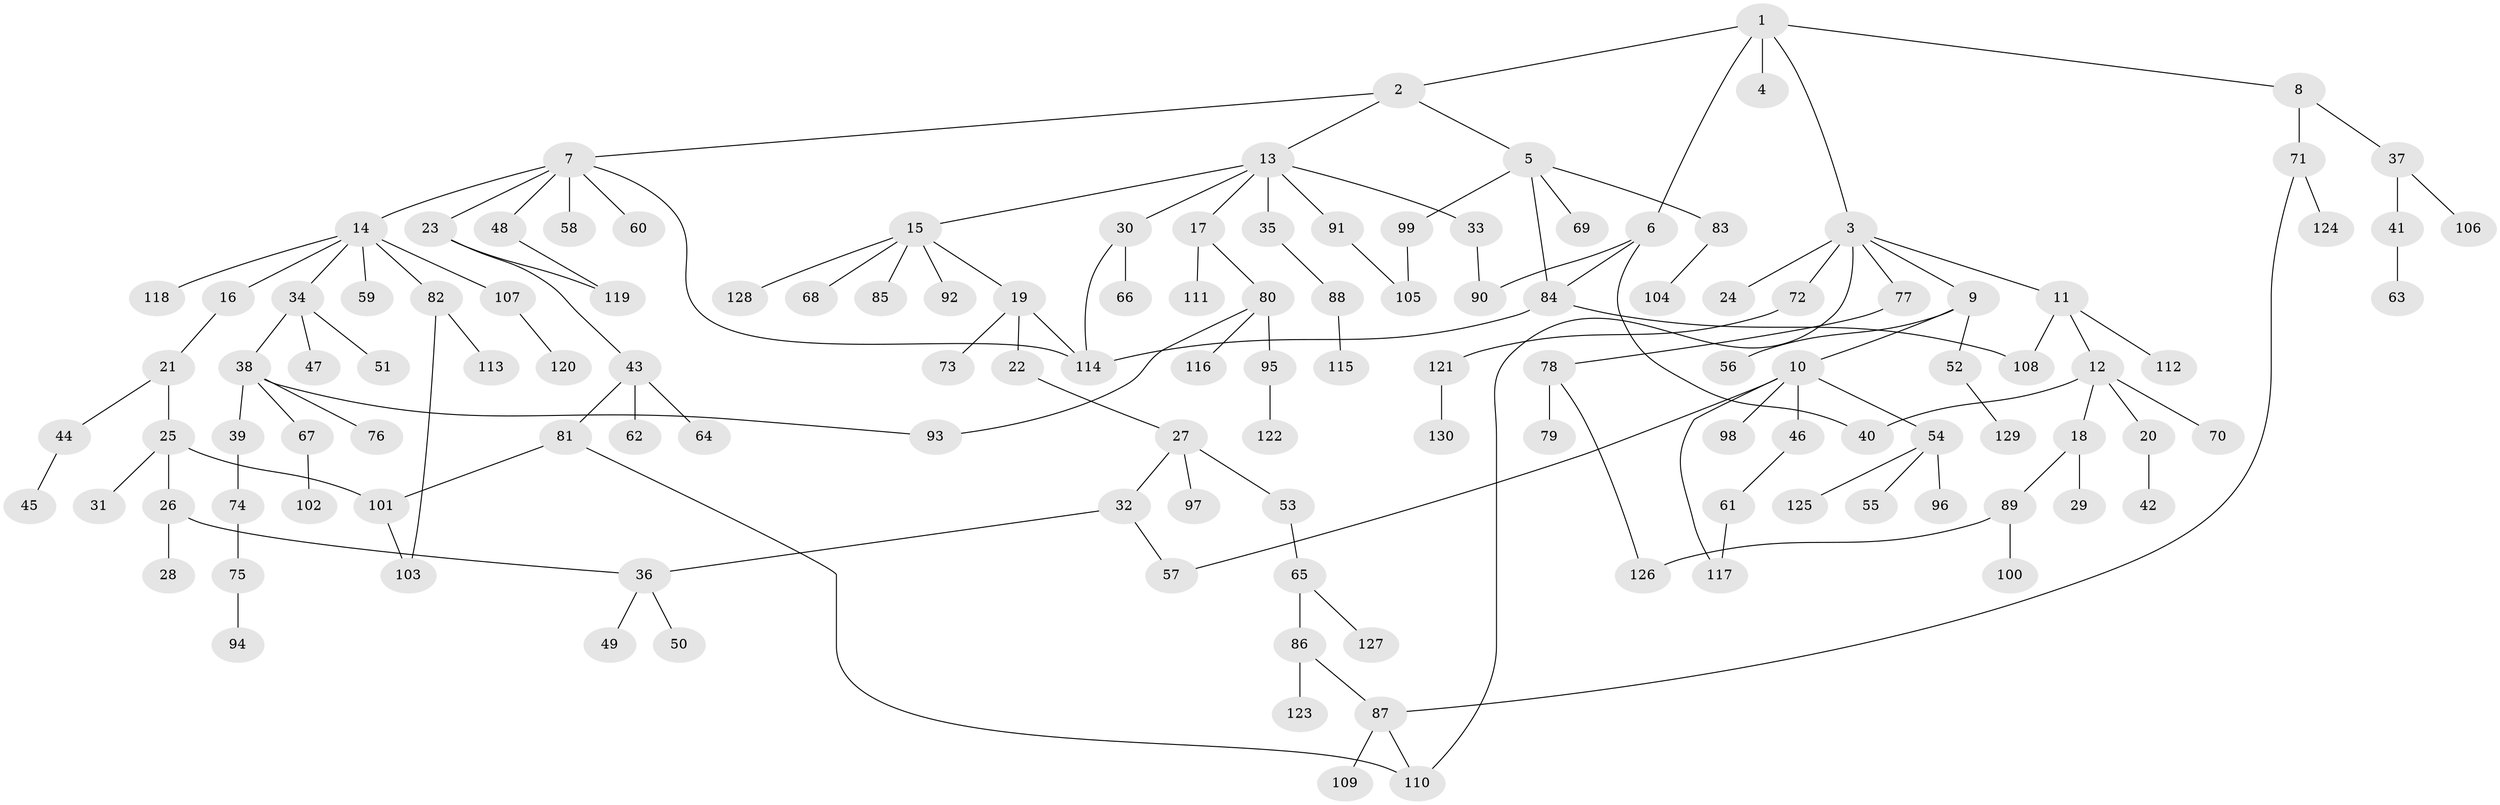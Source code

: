 // Generated by graph-tools (version 1.1) at 2025/10/02/27/25 16:10:52]
// undirected, 130 vertices, 148 edges
graph export_dot {
graph [start="1"]
  node [color=gray90,style=filled];
  1;
  2;
  3;
  4;
  5;
  6;
  7;
  8;
  9;
  10;
  11;
  12;
  13;
  14;
  15;
  16;
  17;
  18;
  19;
  20;
  21;
  22;
  23;
  24;
  25;
  26;
  27;
  28;
  29;
  30;
  31;
  32;
  33;
  34;
  35;
  36;
  37;
  38;
  39;
  40;
  41;
  42;
  43;
  44;
  45;
  46;
  47;
  48;
  49;
  50;
  51;
  52;
  53;
  54;
  55;
  56;
  57;
  58;
  59;
  60;
  61;
  62;
  63;
  64;
  65;
  66;
  67;
  68;
  69;
  70;
  71;
  72;
  73;
  74;
  75;
  76;
  77;
  78;
  79;
  80;
  81;
  82;
  83;
  84;
  85;
  86;
  87;
  88;
  89;
  90;
  91;
  92;
  93;
  94;
  95;
  96;
  97;
  98;
  99;
  100;
  101;
  102;
  103;
  104;
  105;
  106;
  107;
  108;
  109;
  110;
  111;
  112;
  113;
  114;
  115;
  116;
  117;
  118;
  119;
  120;
  121;
  122;
  123;
  124;
  125;
  126;
  127;
  128;
  129;
  130;
  1 -- 2;
  1 -- 3;
  1 -- 4;
  1 -- 6;
  1 -- 8;
  2 -- 5;
  2 -- 7;
  2 -- 13;
  3 -- 9;
  3 -- 11;
  3 -- 24;
  3 -- 72;
  3 -- 77;
  3 -- 110;
  5 -- 69;
  5 -- 83;
  5 -- 84;
  5 -- 99;
  6 -- 84;
  6 -- 90;
  6 -- 40;
  7 -- 14;
  7 -- 23;
  7 -- 48;
  7 -- 58;
  7 -- 60;
  7 -- 114;
  8 -- 37;
  8 -- 71;
  9 -- 10;
  9 -- 52;
  9 -- 56;
  10 -- 46;
  10 -- 54;
  10 -- 57;
  10 -- 98;
  10 -- 117;
  11 -- 12;
  11 -- 108;
  11 -- 112;
  12 -- 18;
  12 -- 20;
  12 -- 40;
  12 -- 70;
  13 -- 15;
  13 -- 17;
  13 -- 30;
  13 -- 33;
  13 -- 35;
  13 -- 91;
  14 -- 16;
  14 -- 34;
  14 -- 59;
  14 -- 82;
  14 -- 107;
  14 -- 118;
  15 -- 19;
  15 -- 68;
  15 -- 85;
  15 -- 92;
  15 -- 128;
  16 -- 21;
  17 -- 80;
  17 -- 111;
  18 -- 29;
  18 -- 89;
  19 -- 22;
  19 -- 73;
  19 -- 114;
  20 -- 42;
  21 -- 25;
  21 -- 44;
  22 -- 27;
  23 -- 43;
  23 -- 119;
  25 -- 26;
  25 -- 31;
  25 -- 101;
  26 -- 28;
  26 -- 36;
  27 -- 32;
  27 -- 53;
  27 -- 97;
  30 -- 66;
  30 -- 114;
  32 -- 36;
  32 -- 57;
  33 -- 90;
  34 -- 38;
  34 -- 47;
  34 -- 51;
  35 -- 88;
  36 -- 49;
  36 -- 50;
  37 -- 41;
  37 -- 106;
  38 -- 39;
  38 -- 67;
  38 -- 76;
  38 -- 93;
  39 -- 74;
  41 -- 63;
  43 -- 62;
  43 -- 64;
  43 -- 81;
  44 -- 45;
  46 -- 61;
  48 -- 119;
  52 -- 129;
  53 -- 65;
  54 -- 55;
  54 -- 96;
  54 -- 125;
  61 -- 117;
  65 -- 86;
  65 -- 127;
  67 -- 102;
  71 -- 124;
  71 -- 87;
  72 -- 121;
  74 -- 75;
  75 -- 94;
  77 -- 78;
  78 -- 79;
  78 -- 126;
  80 -- 95;
  80 -- 116;
  80 -- 93;
  81 -- 101;
  81 -- 110;
  82 -- 103;
  82 -- 113;
  83 -- 104;
  84 -- 114;
  84 -- 108;
  86 -- 87;
  86 -- 123;
  87 -- 109;
  87 -- 110;
  88 -- 115;
  89 -- 100;
  89 -- 126;
  91 -- 105;
  95 -- 122;
  99 -- 105;
  101 -- 103;
  107 -- 120;
  121 -- 130;
}
